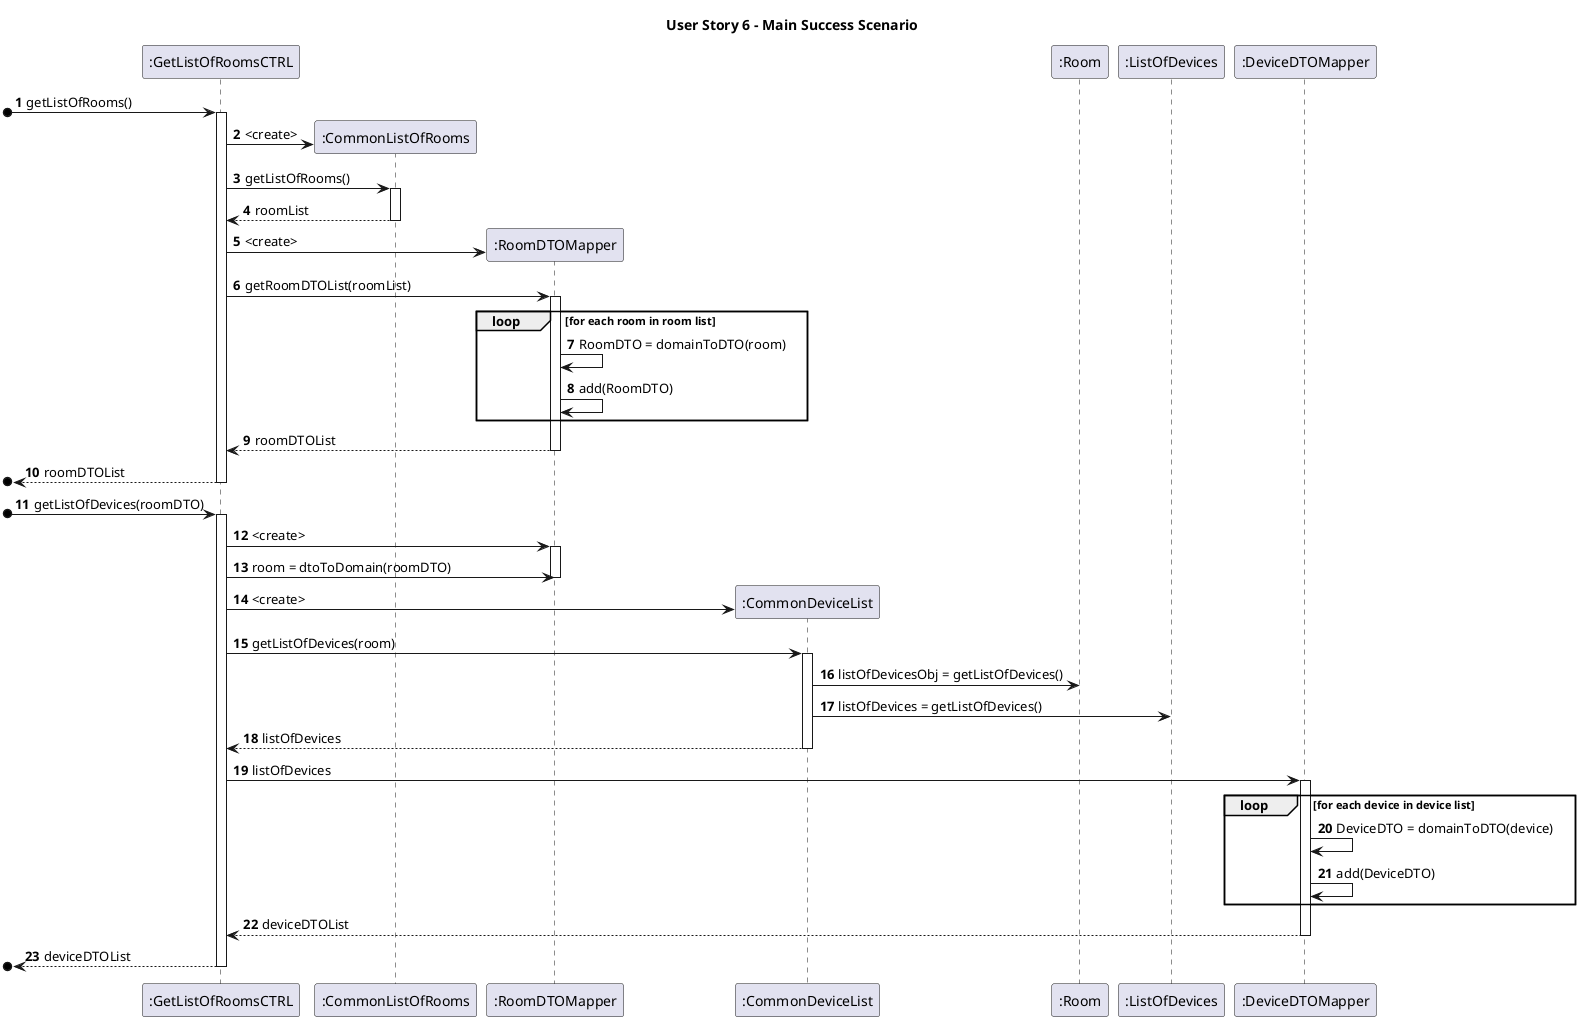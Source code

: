 @startuml

autonumber
title User Story 6 - Main Success Scenario

participant ":GetListOfRoomsCTRL" as C
participant ":CommonListOfRooms" as CLR
participant ":RoomDTOMapper" as RDM
participant ":CommonDeviceList" as CLD
participant ":Room" as R
participant ":ListOfDevices" as LD
participant ":DeviceDTOMapper" as DDM


[o-> C : getListOfRooms()
activate C
C -> CLR** : <create>
C -> CLR : getListOfRooms()
activate CLR
CLR --> C : roomList
deactivate CLR
C -> RDM** : <create>
C -> RDM : getRoomDTOList(roomList)
activate RDM
loop for each room in room list
RDM -> RDM : RoomDTO = domainToDTO(room)
RDM -> RDM : add(RoomDTO)
end loop
RDM --> C : roomDTOList
deactivate RDM
[o<-- C : roomDTOList
deactivate C
[o-> C : getListOfDevices(roomDTO)
activate C
C -> RDM : <create>
activate RDM
C -> RDM : room = dtoToDomain(roomDTO)
deactivate RDM
C -> CLD** : <create>
C -> CLD : getListOfDevices(room)
activate CLD
CLD -> R : listOfDevicesObj = getListOfDevices()
CLD -> LD : listOfDevices = getListOfDevices()
deactivate LD
CLD --> C : listOfDevices
deactivate CLD
C -> DDM : listOfDevices
activate DDM
loop for each device in device list
DDM -> DDM : DeviceDTO = domainToDTO(device)
DDM -> DDM : add(DeviceDTO)
end loop
DDM --> C : deviceDTOList
deactivate DDM
[o<-- C : deviceDTOList
deactivate C

@enduml